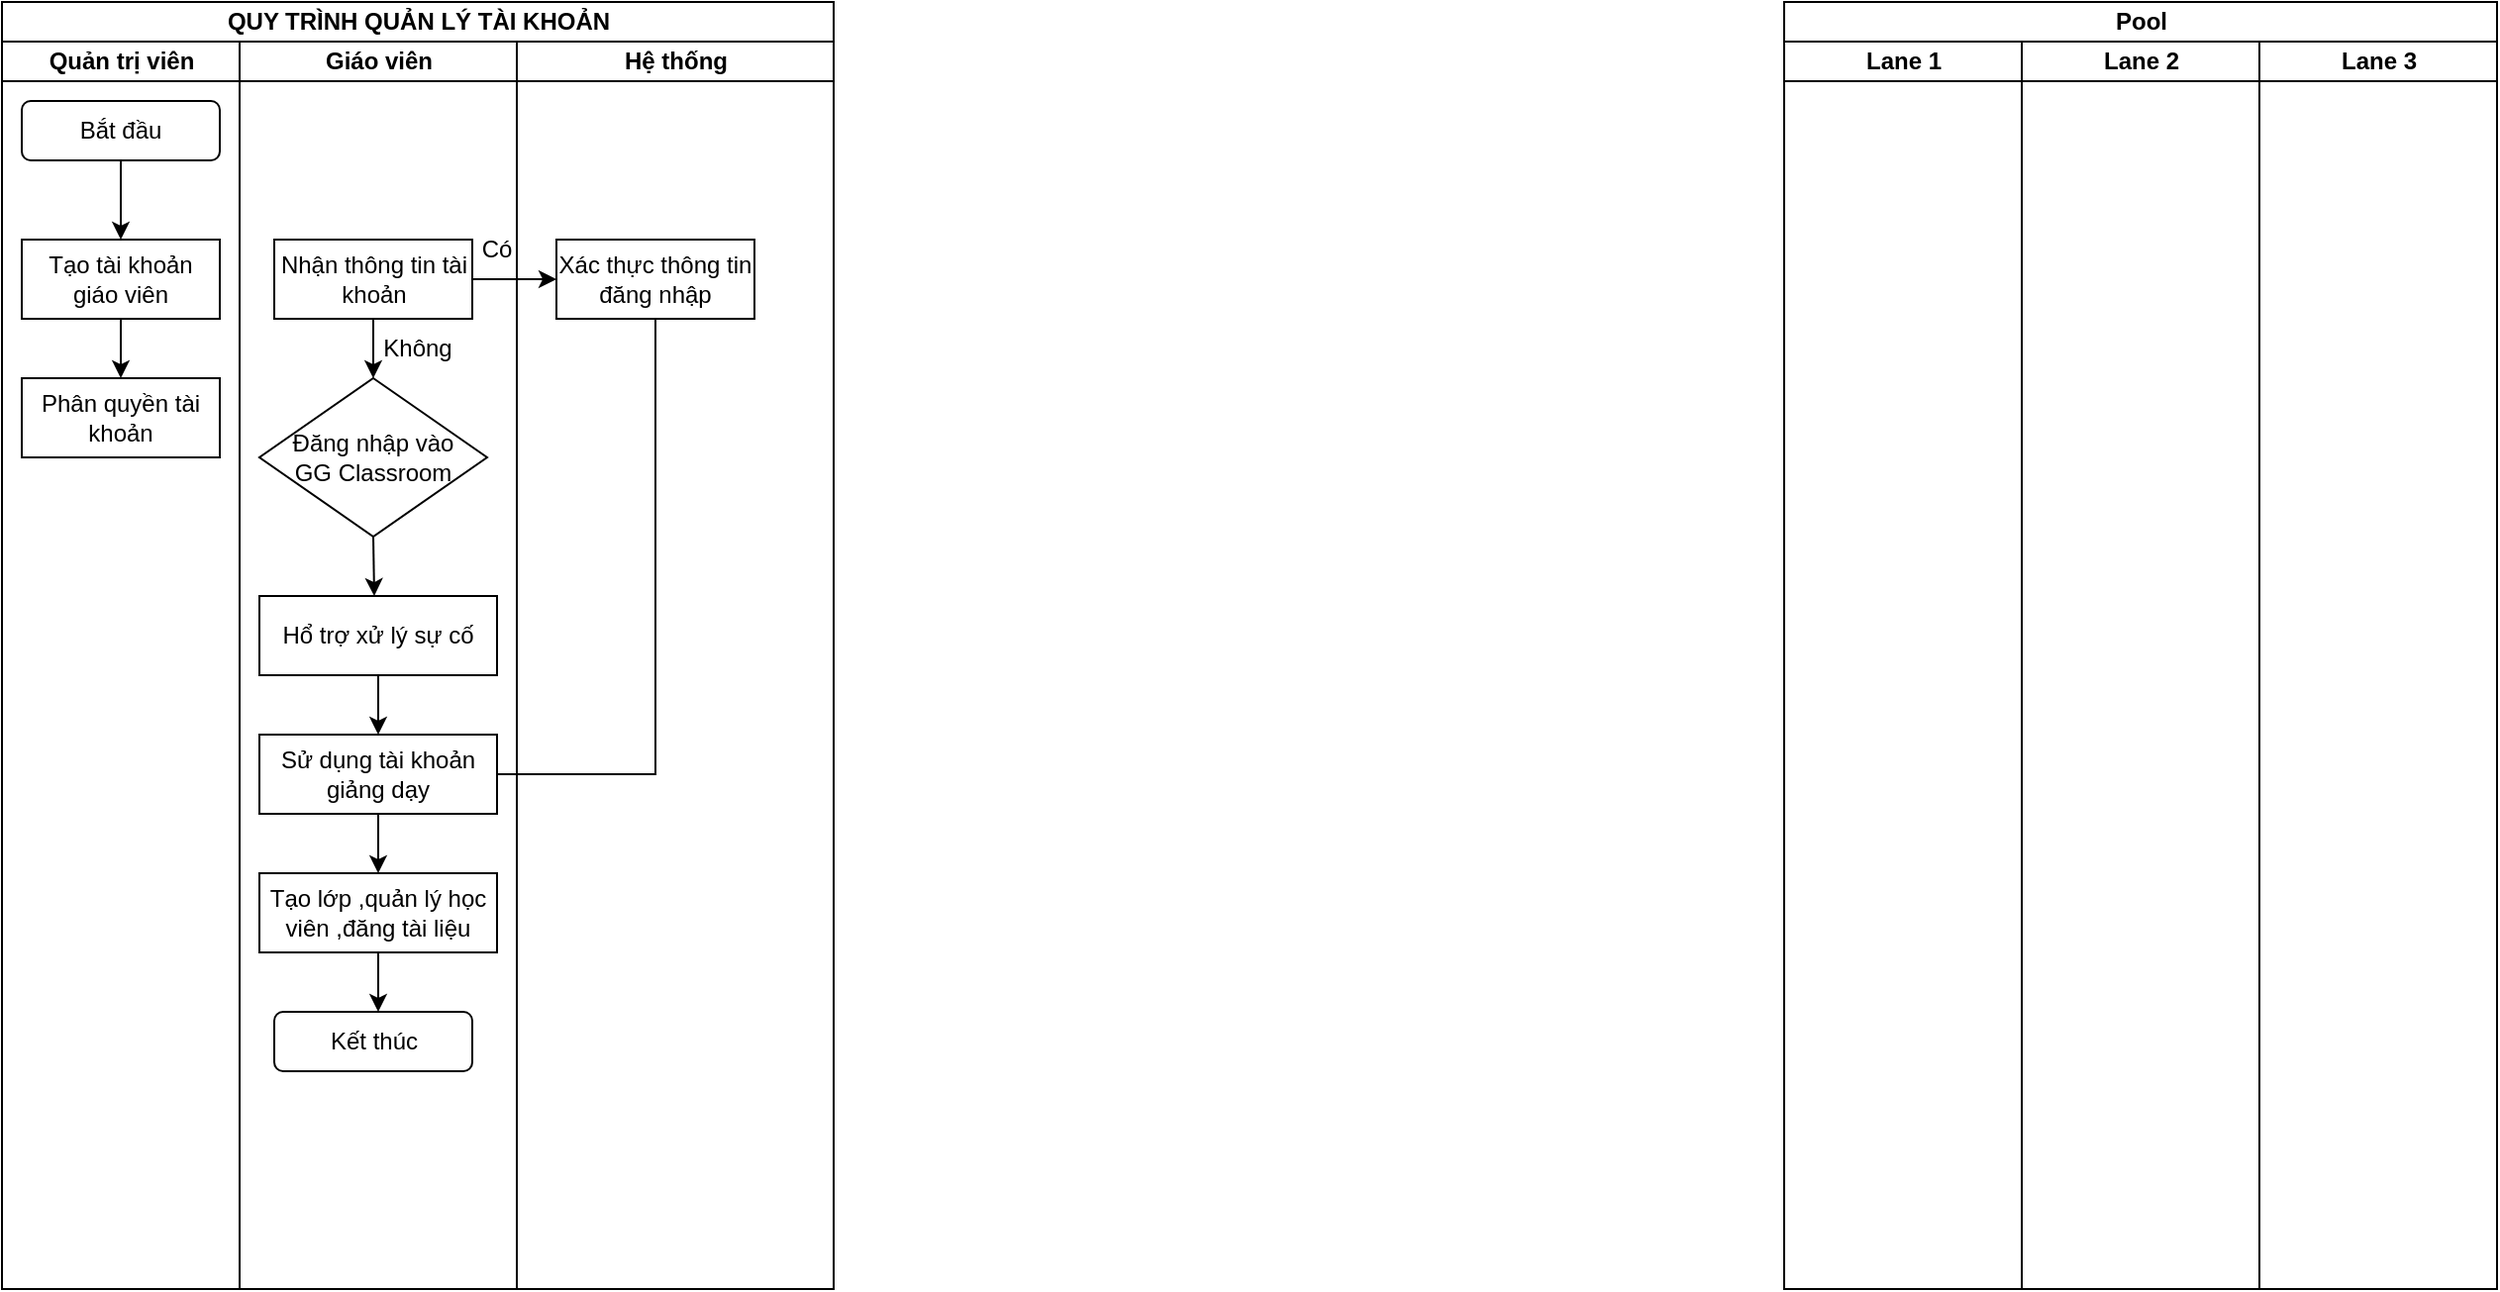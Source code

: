 <mxfile version="26.2.12">
  <diagram name="Page-1" id="2YBvvXClWsGukQMizWep">
    <mxGraphModel dx="2123" dy="620" grid="1" gridSize="10" guides="1" tooltips="1" connect="1" arrows="1" fold="1" page="1" pageScale="1" pageWidth="850" pageHeight="1100" math="0" shadow="0">
      <root>
        <mxCell id="0" />
        <mxCell id="1" parent="0" />
        <mxCell id="YN-AbOxAB9IHfIeV8c2e-1" value="QUY TRÌNH QUẢN LÝ TÀI KHOẢN" style="swimlane;childLayout=stackLayout;resizeParent=1;resizeParentMax=0;startSize=20;html=1;" vertex="1" parent="1">
          <mxGeometry x="-180.0" y="50" width="420" height="650" as="geometry" />
        </mxCell>
        <mxCell id="YN-AbOxAB9IHfIeV8c2e-2" value="Quản trị viên" style="swimlane;startSize=20;html=1;" vertex="1" parent="YN-AbOxAB9IHfIeV8c2e-1">
          <mxGeometry y="20" width="120" height="630" as="geometry" />
        </mxCell>
        <mxCell id="YN-AbOxAB9IHfIeV8c2e-6" value="Bắt đầu" style="rounded=1;whiteSpace=wrap;html=1;" vertex="1" parent="YN-AbOxAB9IHfIeV8c2e-2">
          <mxGeometry x="10" y="30" width="100" height="30" as="geometry" />
        </mxCell>
        <mxCell id="YN-AbOxAB9IHfIeV8c2e-8" value="Tạo tài khoản giáo viên" style="rounded=0;whiteSpace=wrap;html=1;" vertex="1" parent="YN-AbOxAB9IHfIeV8c2e-2">
          <mxGeometry x="10" y="100" width="100" height="40" as="geometry" />
        </mxCell>
        <mxCell id="YN-AbOxAB9IHfIeV8c2e-7" style="edgeStyle=orthogonalEdgeStyle;rounded=0;orthogonalLoop=1;jettySize=auto;html=1;exitX=0.5;exitY=1;exitDx=0;exitDy=0;" edge="1" parent="YN-AbOxAB9IHfIeV8c2e-2" source="YN-AbOxAB9IHfIeV8c2e-6" target="YN-AbOxAB9IHfIeV8c2e-8">
          <mxGeometry relative="1" as="geometry">
            <mxPoint x="60.0" y="90" as="targetPoint" />
          </mxGeometry>
        </mxCell>
        <mxCell id="YN-AbOxAB9IHfIeV8c2e-10" value="Phân quyền tài khoản" style="rounded=0;whiteSpace=wrap;html=1;" vertex="1" parent="YN-AbOxAB9IHfIeV8c2e-2">
          <mxGeometry x="10.0" y="170" width="100" height="40" as="geometry" />
        </mxCell>
        <mxCell id="YN-AbOxAB9IHfIeV8c2e-9" style="edgeStyle=orthogonalEdgeStyle;rounded=0;orthogonalLoop=1;jettySize=auto;html=1;exitX=0.5;exitY=1;exitDx=0;exitDy=0;" edge="1" parent="YN-AbOxAB9IHfIeV8c2e-2" source="YN-AbOxAB9IHfIeV8c2e-8" target="YN-AbOxAB9IHfIeV8c2e-10">
          <mxGeometry relative="1" as="geometry">
            <mxPoint x="60.0" y="170" as="targetPoint" />
          </mxGeometry>
        </mxCell>
        <mxCell id="YN-AbOxAB9IHfIeV8c2e-3" value="Giáo viên" style="swimlane;startSize=20;html=1;" vertex="1" parent="YN-AbOxAB9IHfIeV8c2e-1">
          <mxGeometry x="120" y="20" width="140" height="630" as="geometry" />
        </mxCell>
        <mxCell id="YN-AbOxAB9IHfIeV8c2e-15" style="edgeStyle=orthogonalEdgeStyle;rounded=0;orthogonalLoop=1;jettySize=auto;html=1;exitX=0.5;exitY=1;exitDx=0;exitDy=0;entryX=0.5;entryY=0;entryDx=0;entryDy=0;" edge="1" parent="YN-AbOxAB9IHfIeV8c2e-3" source="YN-AbOxAB9IHfIeV8c2e-11" target="YN-AbOxAB9IHfIeV8c2e-13">
          <mxGeometry relative="1" as="geometry" />
        </mxCell>
        <mxCell id="YN-AbOxAB9IHfIeV8c2e-24" style="edgeStyle=orthogonalEdgeStyle;rounded=0;orthogonalLoop=1;jettySize=auto;html=1;exitX=1;exitY=0.5;exitDx=0;exitDy=0;" edge="1" parent="YN-AbOxAB9IHfIeV8c2e-3" source="YN-AbOxAB9IHfIeV8c2e-11">
          <mxGeometry relative="1" as="geometry">
            <mxPoint x="160.0" y="120" as="targetPoint" />
          </mxGeometry>
        </mxCell>
        <mxCell id="YN-AbOxAB9IHfIeV8c2e-11" value="Nhận thông tin tài khoản" style="rounded=0;whiteSpace=wrap;html=1;" vertex="1" parent="YN-AbOxAB9IHfIeV8c2e-3">
          <mxGeometry x="17.5" y="100" width="100" height="40" as="geometry" />
        </mxCell>
        <mxCell id="YN-AbOxAB9IHfIeV8c2e-16" style="edgeStyle=orthogonalEdgeStyle;rounded=0;orthogonalLoop=1;jettySize=auto;html=1;exitX=0.5;exitY=1;exitDx=0;exitDy=0;" edge="1" parent="YN-AbOxAB9IHfIeV8c2e-3" source="YN-AbOxAB9IHfIeV8c2e-13">
          <mxGeometry relative="1" as="geometry">
            <mxPoint x="68.0" y="280" as="targetPoint" />
          </mxGeometry>
        </mxCell>
        <mxCell id="YN-AbOxAB9IHfIeV8c2e-13" value="Đăng nhập vào&lt;br&gt;GG Classroom" style="rhombus;whiteSpace=wrap;html=1;" vertex="1" parent="YN-AbOxAB9IHfIeV8c2e-3">
          <mxGeometry x="10" y="170" width="115" height="80" as="geometry" />
        </mxCell>
        <mxCell id="YN-AbOxAB9IHfIeV8c2e-17" value="Hổ trợ xử lý sự cố" style="rounded=0;whiteSpace=wrap;html=1;" vertex="1" parent="YN-AbOxAB9IHfIeV8c2e-3">
          <mxGeometry x="10" y="280" width="120" height="40" as="geometry" />
        </mxCell>
        <mxCell id="YN-AbOxAB9IHfIeV8c2e-19" value="Sử dụng tài khoản giảng dạy" style="rounded=0;whiteSpace=wrap;html=1;" vertex="1" parent="YN-AbOxAB9IHfIeV8c2e-3">
          <mxGeometry x="10" y="350" width="120" height="40" as="geometry" />
        </mxCell>
        <mxCell id="YN-AbOxAB9IHfIeV8c2e-18" style="edgeStyle=orthogonalEdgeStyle;rounded=0;orthogonalLoop=1;jettySize=auto;html=1;exitX=0.5;exitY=1;exitDx=0;exitDy=0;" edge="1" parent="YN-AbOxAB9IHfIeV8c2e-3" source="YN-AbOxAB9IHfIeV8c2e-17" target="YN-AbOxAB9IHfIeV8c2e-19">
          <mxGeometry relative="1" as="geometry">
            <mxPoint x="70.0" y="360" as="targetPoint" />
          </mxGeometry>
        </mxCell>
        <mxCell id="YN-AbOxAB9IHfIeV8c2e-20" style="edgeStyle=orthogonalEdgeStyle;rounded=0;orthogonalLoop=1;jettySize=auto;html=1;exitX=0.5;exitY=1;exitDx=0;exitDy=0;" edge="1" parent="YN-AbOxAB9IHfIeV8c2e-3" source="YN-AbOxAB9IHfIeV8c2e-19">
          <mxGeometry relative="1" as="geometry">
            <mxPoint x="70.0" y="420" as="targetPoint" />
          </mxGeometry>
        </mxCell>
        <mxCell id="YN-AbOxAB9IHfIeV8c2e-28" value="Có" style="text;html=1;align=center;verticalAlign=middle;whiteSpace=wrap;rounded=0;" vertex="1" parent="YN-AbOxAB9IHfIeV8c2e-3">
          <mxGeometry x="100.0" y="90" width="60" height="30" as="geometry" />
        </mxCell>
        <mxCell id="YN-AbOxAB9IHfIeV8c2e-29" value="Không" style="text;html=1;align=center;verticalAlign=middle;whiteSpace=wrap;rounded=0;" vertex="1" parent="YN-AbOxAB9IHfIeV8c2e-3">
          <mxGeometry x="60.0" y="140" width="60" height="30" as="geometry" />
        </mxCell>
        <mxCell id="YN-AbOxAB9IHfIeV8c2e-44" style="edgeStyle=orthogonalEdgeStyle;rounded=0;orthogonalLoop=1;jettySize=auto;html=1;exitX=0.5;exitY=1;exitDx=0;exitDy=0;" edge="1" parent="YN-AbOxAB9IHfIeV8c2e-3" source="YN-AbOxAB9IHfIeV8c2e-37">
          <mxGeometry relative="1" as="geometry">
            <mxPoint x="70.0" y="490" as="targetPoint" />
          </mxGeometry>
        </mxCell>
        <mxCell id="YN-AbOxAB9IHfIeV8c2e-37" value="Tạo lớp ,quản lý học viên ,đăng tài liệu" style="rounded=0;whiteSpace=wrap;html=1;" vertex="1" parent="YN-AbOxAB9IHfIeV8c2e-3">
          <mxGeometry x="10" y="420" width="120" height="40" as="geometry" />
        </mxCell>
        <mxCell id="YN-AbOxAB9IHfIeV8c2e-36" value="Kết thúc" style="rounded=1;whiteSpace=wrap;html=1;" vertex="1" parent="YN-AbOxAB9IHfIeV8c2e-3">
          <mxGeometry x="17.5" y="490" width="100" height="30" as="geometry" />
        </mxCell>
        <mxCell id="YN-AbOxAB9IHfIeV8c2e-5" value="Hệ thống" style="swimlane;startSize=20;html=1;" vertex="1" parent="YN-AbOxAB9IHfIeV8c2e-1">
          <mxGeometry x="260" y="20" width="160" height="630" as="geometry" />
        </mxCell>
        <mxCell id="YN-AbOxAB9IHfIeV8c2e-26" value="Xác thực thông tin đăng nhập" style="rounded=0;whiteSpace=wrap;html=1;" vertex="1" parent="YN-AbOxAB9IHfIeV8c2e-5">
          <mxGeometry x="20" y="100" width="100" height="40" as="geometry" />
        </mxCell>
        <mxCell id="YN-AbOxAB9IHfIeV8c2e-35" value="" style="endArrow=none;html=1;rounded=0;entryX=0.5;entryY=1;entryDx=0;entryDy=0;" edge="1" parent="YN-AbOxAB9IHfIeV8c2e-1" source="YN-AbOxAB9IHfIeV8c2e-19" target="YN-AbOxAB9IHfIeV8c2e-26">
          <mxGeometry width="50" height="50" relative="1" as="geometry">
            <mxPoint x="180.0" y="430" as="sourcePoint" />
            <mxPoint x="230.0" y="380" as="targetPoint" />
            <Array as="points">
              <mxPoint x="330.0" y="390" />
            </Array>
          </mxGeometry>
        </mxCell>
        <mxCell id="YN-AbOxAB9IHfIeV8c2e-45" value="Pool" style="swimlane;childLayout=stackLayout;resizeParent=1;resizeParentMax=0;startSize=20;html=1;" vertex="1" parent="1">
          <mxGeometry x="720" y="50" width="360" height="650" as="geometry" />
        </mxCell>
        <mxCell id="YN-AbOxAB9IHfIeV8c2e-46" value="Lane 1" style="swimlane;startSize=20;html=1;" vertex="1" parent="YN-AbOxAB9IHfIeV8c2e-45">
          <mxGeometry y="20" width="120" height="630" as="geometry" />
        </mxCell>
        <mxCell id="YN-AbOxAB9IHfIeV8c2e-47" value="Lane 2" style="swimlane;startSize=20;html=1;" vertex="1" parent="YN-AbOxAB9IHfIeV8c2e-45">
          <mxGeometry x="120" y="20" width="120" height="630" as="geometry" />
        </mxCell>
        <mxCell id="YN-AbOxAB9IHfIeV8c2e-48" value="Lane 3" style="swimlane;startSize=20;html=1;" vertex="1" parent="YN-AbOxAB9IHfIeV8c2e-45">
          <mxGeometry x="240" y="20" width="120" height="630" as="geometry" />
        </mxCell>
      </root>
    </mxGraphModel>
  </diagram>
</mxfile>
